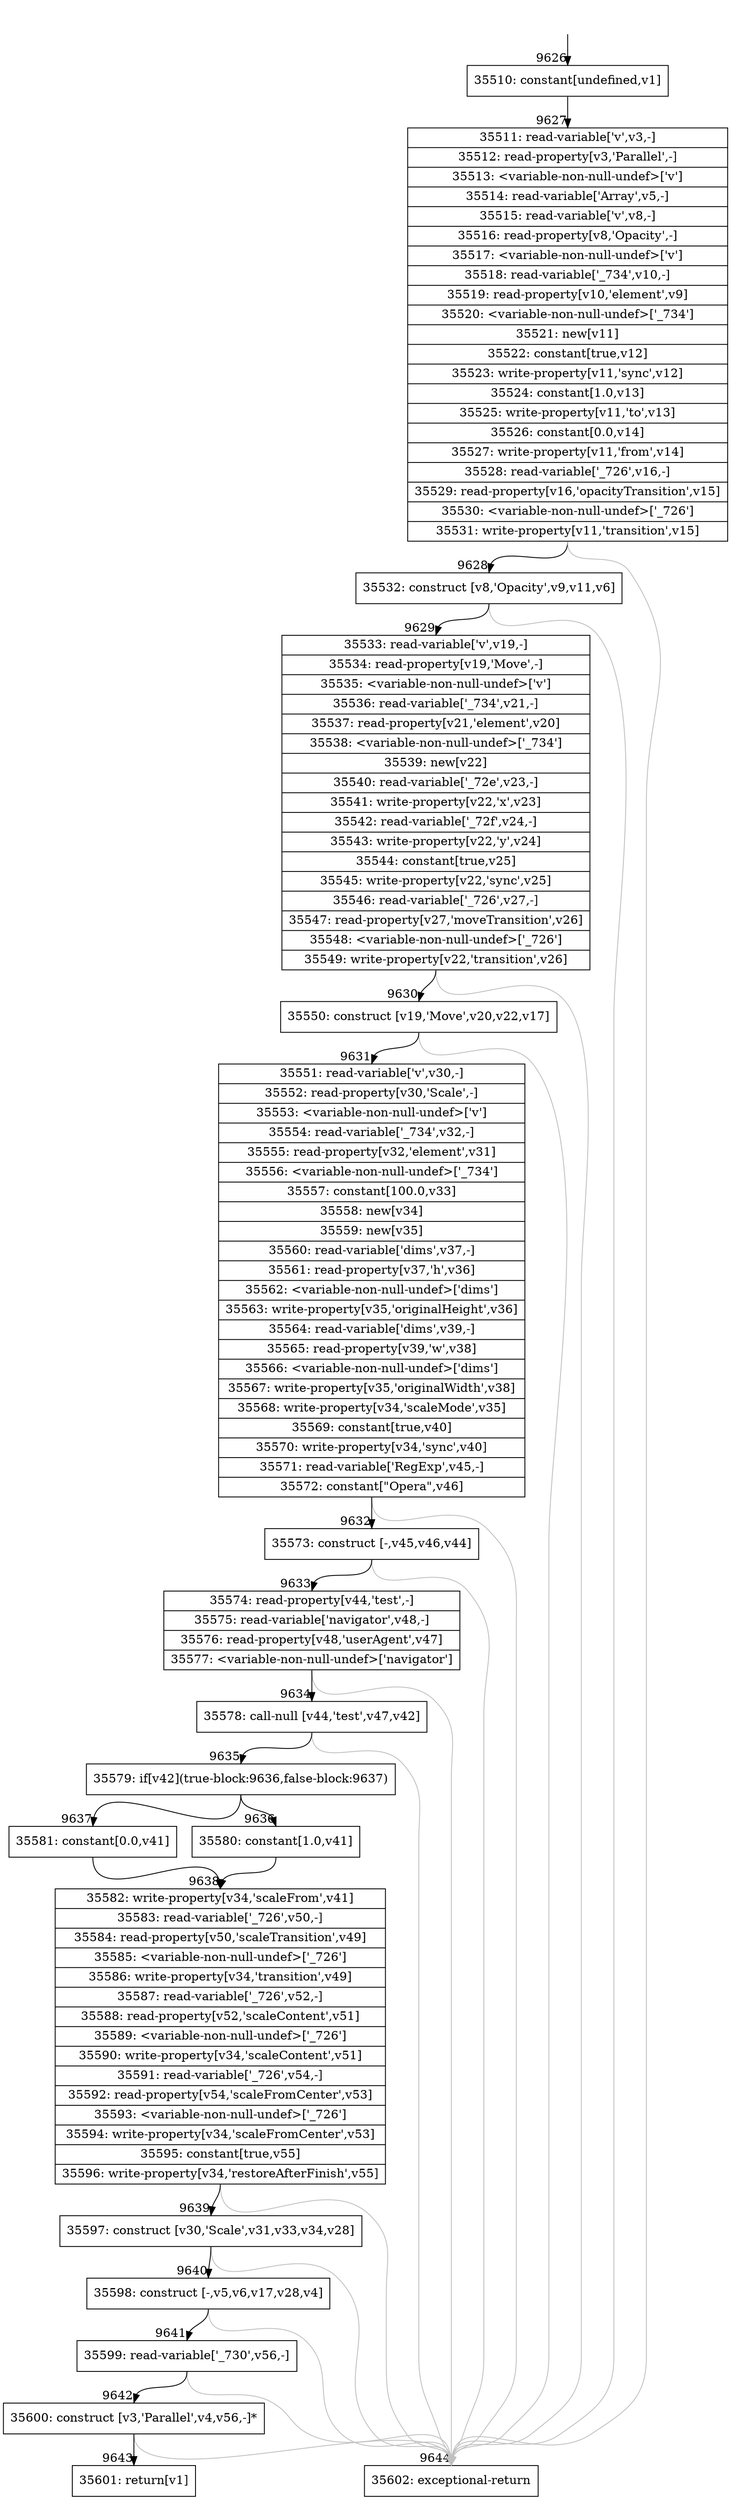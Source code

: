 digraph {
rankdir="TD"
BB_entry674[shape=none,label=""];
BB_entry674 -> BB9626 [tailport=s, headport=n, headlabel="    9626"]
BB9626 [shape=record label="{35510: constant[undefined,v1]}" ] 
BB9626 -> BB9627 [tailport=s, headport=n, headlabel="      9627"]
BB9627 [shape=record label="{35511: read-variable['v',v3,-]|35512: read-property[v3,'Parallel',-]|35513: \<variable-non-null-undef\>['v']|35514: read-variable['Array',v5,-]|35515: read-variable['v',v8,-]|35516: read-property[v8,'Opacity',-]|35517: \<variable-non-null-undef\>['v']|35518: read-variable['_734',v10,-]|35519: read-property[v10,'element',v9]|35520: \<variable-non-null-undef\>['_734']|35521: new[v11]|35522: constant[true,v12]|35523: write-property[v11,'sync',v12]|35524: constant[1.0,v13]|35525: write-property[v11,'to',v13]|35526: constant[0.0,v14]|35527: write-property[v11,'from',v14]|35528: read-variable['_726',v16,-]|35529: read-property[v16,'opacityTransition',v15]|35530: \<variable-non-null-undef\>['_726']|35531: write-property[v11,'transition',v15]}" ] 
BB9627 -> BB9628 [tailport=s, headport=n, headlabel="      9628"]
BB9627 -> BB9644 [tailport=s, headport=n, color=gray, headlabel="      9644"]
BB9628 [shape=record label="{35532: construct [v8,'Opacity',v9,v11,v6]}" ] 
BB9628 -> BB9629 [tailport=s, headport=n, headlabel="      9629"]
BB9628 -> BB9644 [tailport=s, headport=n, color=gray]
BB9629 [shape=record label="{35533: read-variable['v',v19,-]|35534: read-property[v19,'Move',-]|35535: \<variable-non-null-undef\>['v']|35536: read-variable['_734',v21,-]|35537: read-property[v21,'element',v20]|35538: \<variable-non-null-undef\>['_734']|35539: new[v22]|35540: read-variable['_72e',v23,-]|35541: write-property[v22,'x',v23]|35542: read-variable['_72f',v24,-]|35543: write-property[v22,'y',v24]|35544: constant[true,v25]|35545: write-property[v22,'sync',v25]|35546: read-variable['_726',v27,-]|35547: read-property[v27,'moveTransition',v26]|35548: \<variable-non-null-undef\>['_726']|35549: write-property[v22,'transition',v26]}" ] 
BB9629 -> BB9630 [tailport=s, headport=n, headlabel="      9630"]
BB9629 -> BB9644 [tailport=s, headport=n, color=gray]
BB9630 [shape=record label="{35550: construct [v19,'Move',v20,v22,v17]}" ] 
BB9630 -> BB9631 [tailport=s, headport=n, headlabel="      9631"]
BB9630 -> BB9644 [tailport=s, headport=n, color=gray]
BB9631 [shape=record label="{35551: read-variable['v',v30,-]|35552: read-property[v30,'Scale',-]|35553: \<variable-non-null-undef\>['v']|35554: read-variable['_734',v32,-]|35555: read-property[v32,'element',v31]|35556: \<variable-non-null-undef\>['_734']|35557: constant[100.0,v33]|35558: new[v34]|35559: new[v35]|35560: read-variable['dims',v37,-]|35561: read-property[v37,'h',v36]|35562: \<variable-non-null-undef\>['dims']|35563: write-property[v35,'originalHeight',v36]|35564: read-variable['dims',v39,-]|35565: read-property[v39,'w',v38]|35566: \<variable-non-null-undef\>['dims']|35567: write-property[v35,'originalWidth',v38]|35568: write-property[v34,'scaleMode',v35]|35569: constant[true,v40]|35570: write-property[v34,'sync',v40]|35571: read-variable['RegExp',v45,-]|35572: constant[\"Opera\",v46]}" ] 
BB9631 -> BB9632 [tailport=s, headport=n, headlabel="      9632"]
BB9631 -> BB9644 [tailport=s, headport=n, color=gray]
BB9632 [shape=record label="{35573: construct [-,v45,v46,v44]}" ] 
BB9632 -> BB9633 [tailport=s, headport=n, headlabel="      9633"]
BB9632 -> BB9644 [tailport=s, headport=n, color=gray]
BB9633 [shape=record label="{35574: read-property[v44,'test',-]|35575: read-variable['navigator',v48,-]|35576: read-property[v48,'userAgent',v47]|35577: \<variable-non-null-undef\>['navigator']}" ] 
BB9633 -> BB9634 [tailport=s, headport=n, headlabel="      9634"]
BB9633 -> BB9644 [tailport=s, headport=n, color=gray]
BB9634 [shape=record label="{35578: call-null [v44,'test',v47,v42]}" ] 
BB9634 -> BB9635 [tailport=s, headport=n, headlabel="      9635"]
BB9634 -> BB9644 [tailport=s, headport=n, color=gray]
BB9635 [shape=record label="{35579: if[v42](true-block:9636,false-block:9637)}" ] 
BB9635 -> BB9636 [tailport=s, headport=n, headlabel="      9636"]
BB9635 -> BB9637 [tailport=s, headport=n, headlabel="      9637"]
BB9636 [shape=record label="{35580: constant[1.0,v41]}" ] 
BB9636 -> BB9638 [tailport=s, headport=n, headlabel="      9638"]
BB9637 [shape=record label="{35581: constant[0.0,v41]}" ] 
BB9637 -> BB9638 [tailport=s, headport=n]
BB9638 [shape=record label="{35582: write-property[v34,'scaleFrom',v41]|35583: read-variable['_726',v50,-]|35584: read-property[v50,'scaleTransition',v49]|35585: \<variable-non-null-undef\>['_726']|35586: write-property[v34,'transition',v49]|35587: read-variable['_726',v52,-]|35588: read-property[v52,'scaleContent',v51]|35589: \<variable-non-null-undef\>['_726']|35590: write-property[v34,'scaleContent',v51]|35591: read-variable['_726',v54,-]|35592: read-property[v54,'scaleFromCenter',v53]|35593: \<variable-non-null-undef\>['_726']|35594: write-property[v34,'scaleFromCenter',v53]|35595: constant[true,v55]|35596: write-property[v34,'restoreAfterFinish',v55]}" ] 
BB9638 -> BB9639 [tailport=s, headport=n, headlabel="      9639"]
BB9638 -> BB9644 [tailport=s, headport=n, color=gray]
BB9639 [shape=record label="{35597: construct [v30,'Scale',v31,v33,v34,v28]}" ] 
BB9639 -> BB9640 [tailport=s, headport=n, headlabel="      9640"]
BB9639 -> BB9644 [tailport=s, headport=n, color=gray]
BB9640 [shape=record label="{35598: construct [-,v5,v6,v17,v28,v4]}" ] 
BB9640 -> BB9641 [tailport=s, headport=n, headlabel="      9641"]
BB9640 -> BB9644 [tailport=s, headport=n, color=gray]
BB9641 [shape=record label="{35599: read-variable['_730',v56,-]}" ] 
BB9641 -> BB9642 [tailport=s, headport=n, headlabel="      9642"]
BB9641 -> BB9644 [tailport=s, headport=n, color=gray]
BB9642 [shape=record label="{35600: construct [v3,'Parallel',v4,v56,-]*}" ] 
BB9642 -> BB9643 [tailport=s, headport=n, headlabel="      9643"]
BB9642 -> BB9644 [tailport=s, headport=n, color=gray]
BB9643 [shape=record label="{35601: return[v1]}" ] 
BB9644 [shape=record label="{35602: exceptional-return}" ] 
//#$~ 6819
}
